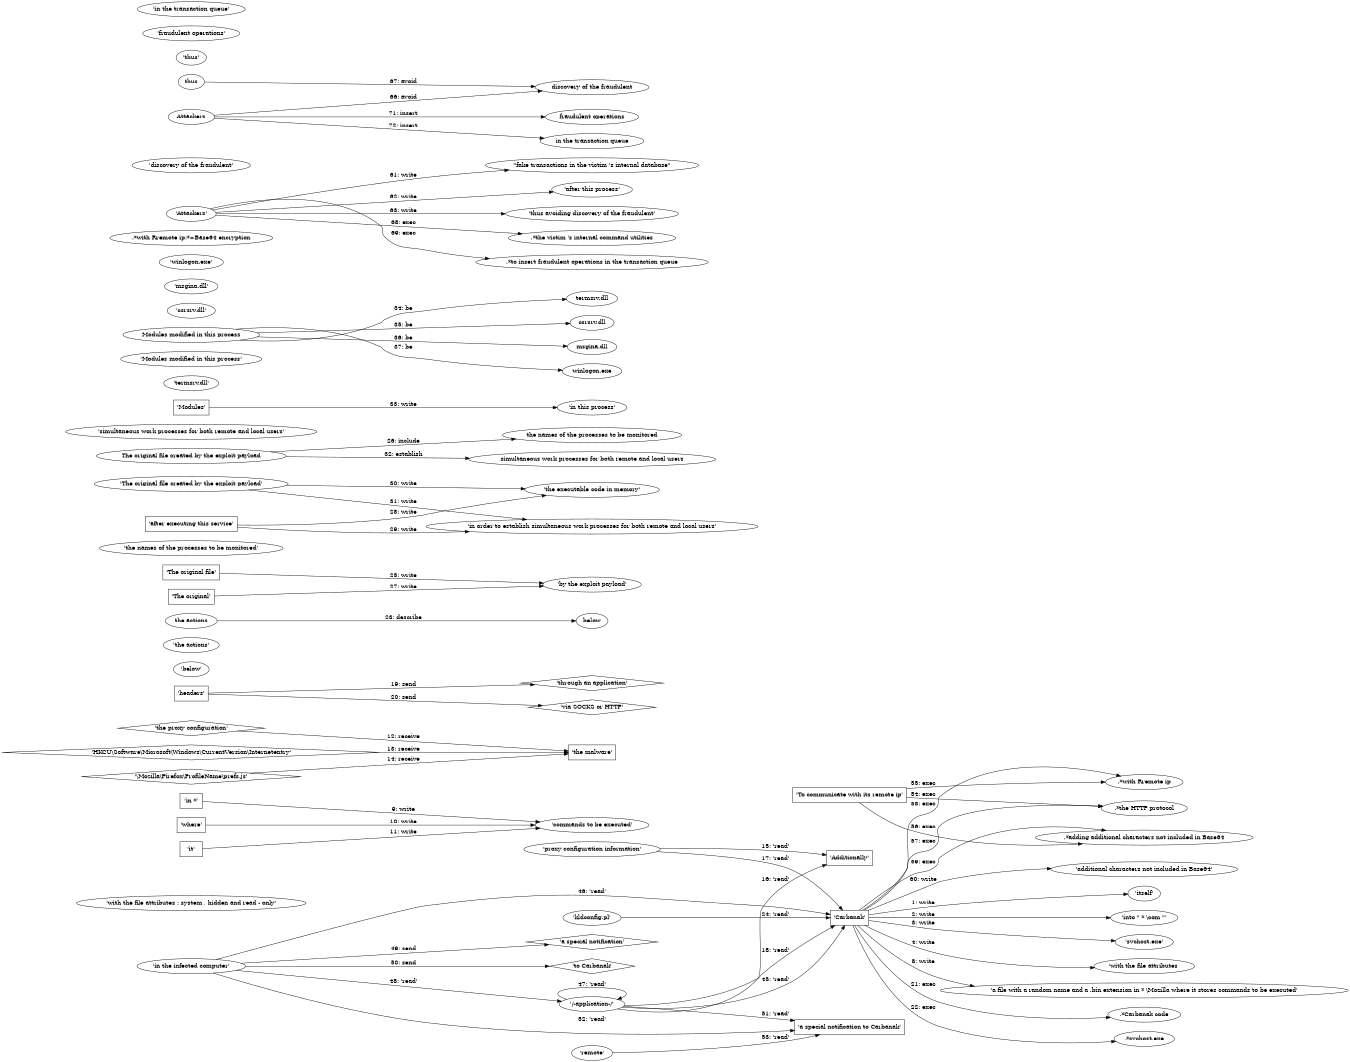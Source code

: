 digraph "Carbanak.dot" {
rankdir="LR"
size="9"
fixedsize="false"
splines="true"
nodesep=0.3
ranksep=0
fontsize=10
overlap="scalexy"
engine= "neato"
	"'itself'" [node_type=file shape=ellipse]
	"'Carbanak'" [node_type=Process shape=box]
	"'Carbanak'" -> "'itself'" [label="1: write"]
	"'into \" * \\com \"'" [node_type=file shape=ellipse]
	"'Carbanak'" [node_type=Process shape=box]
	"'Carbanak'" -> "'into \" * \\com \"'" [label="2: write"]
	"'svchost.exe'" [node_type=file shape=ellipse]
	"'Carbanak'" [node_type=Process shape=box]
	"'Carbanak'" -> "'svchost.exe'" [label="3: write"]
	"'with the file attributes : system , hidden and read - only'" [node_type=file shape=ellipse]
	"'Carbanak'" [node_type=Process shape=box]
	"'Carbanak'" -> "'with the file attributes ":" system , hidden and read - only'" [label="4: write"]
	"'a file with a random name and a .bin extension in * \\Mozilla where it stores commands to be executed'" [node_type=file shape=ellipse]
	"'Carbanak'" [node_type=Process shape=box]
	"'Carbanak'" -> "'a file with a random name and a .bin extension in * \\Mozilla where it stores commands to be executed'" [label="8: write"]
	"'commands to be executed'" [node_type=file shape=ellipse]
	"'in *'" [node_type=Process shape=box]
	"'in *'" -> "'commands to be executed'" [label="9: write"]
	"'commands to be executed'" [node_type=file shape=ellipse]
	"'where'" [node_type=Process shape=box]
	"'where'" -> "'commands to be executed'" [label="10: write"]
	"'commands to be executed'" [node_type=file shape=ellipse]
	"'it'" [node_type=Process shape=box]
	"'it'" -> "'commands to be executed'" [label="11: write"]
	"'the proxy configuration'" [node_type=file shape=diamond]
	"'the malware'" [node_type=Process shape=box]
	"'the proxy configuration'" -> "'the malware'" [label="12: receive"]
	"'HKCU\\Software\\Microsoft\\Windows\\CurrentVersion\\Internetentry'" [node_type=file shape=diamond]
	"'the malware'" [node_type=Process shape=box]
	"'HKCU\\Software\\Microsoft\\Windows\\CurrentVersion\\Internetentry'" -> "'the malware'" [label="13: receive"]
	"'\\Mozilla\\Firefox\\ProfileName\\prefs.js'" [node_type=file shape=diamond]
	"'the malware'" [node_type=Process shape=box]
	"'\\Mozilla\\Firefox\\ProfileName\\prefs.js'" -> "'the malware'" [label="14: receive"]
	"'proxy configuration information'" [node_type=file shape=ellipse]
	"'Additionally'" [node_type=Process shape=box]
	"'proxy configuration information'" -> "'Additionally'" [label="15: 'read'"]
	"'/-application-/'" [node_type=file shape=ellipse]
	"'Additionally'" [node_type=Process shape=box]
	"'/-application-/'" -> "'Additionally'" [label="16: 'read'"]
	"'proxy configuration information'" [node_type=file shape=ellipse]
	"'Carbanak'" [node_type=Process shape=box]
	"'proxy configuration information'" -> "'Carbanak'" [label="17: 'read'"]
	"'/-application-/'" [node_type=file shape=ellipse]
	"'Carbanak'" [node_type=Process shape=box]
	"'/-application-/'" -> "'Carbanak'" [label="18: 'read'"]
	"'through an application'" [shape=diamond]
	"'headers'" [shape=box]
	"'headers'" -> "'through an application'" [label="19: send"]
	"'via SOCKS or HTTP'" [shape=diamond]
	"'headers'" [shape=box]
	"'headers'" -> "'via SOCKS or HTTP'" [label="20: send"]
	"'Carbanak'" [node_type=Process shape=box]
	".*\Carbanak code" [node_type=File shape=ellipse]
	"'Carbanak'" -> ".*\Carbanak code" [label="21: exec"]
	"'Carbanak'" [node_type=Process shape=box]
	".*\svchost.exe" [node_type=File shape=ellipse]
	"'Carbanak'" -> ".*\svchost.exe" [label="22: exec"]
	"'below'" [node_type=file shape=ellipse]
	"'the actions'" [node_type=file shape=ellipse]
	"the actions" -> below [label="23: describe"]
	"'kldconfig.pl'" [node_type=file shape=ellipse]
	"'Carbanak'" [node_type=Process shape=box]
	"'kldconfig.pl'" -> "'Carbanak'" [label="24: 'read'"]
	"'by the exploit payload'" [node_type=file shape=ellipse]
	"'The original file'" [node_type=Process shape=box]
	"'The original file'" -> "'by the exploit payload'" [label="25: write"]
	"'the names of the processes to be monitored'" [node_type=file shape=ellipse]
	"'The original file created by the exploit payload'" [node_type=file shape=ellipse]
	"The original file created by the exploit payload" -> "the names of the processes to be monitored" [label="26: include"]
	"'by the exploit payload'" [node_type=file shape=ellipse]
	"'The original'" [node_type=Process shape=box]
	"'The original'" -> "'by the exploit payload'" [label="27: write"]
	"'the executable code in memory'" [node_type=file shape=ellipse]
	"'after executing this service'" [node_type=Process shape=box]
	"'after executing this service'" -> "'the executable code in memory'" [label="28: write"]
	"'in order to establish simultaneous work processes for both remote and local users'" [node_type=file shape=ellipse]
	"'after executing this service'" [node_type=Process shape=box]
	"'after executing this service'" -> "'in order to establish simultaneous work processes for both remote and local users'" [label="29: write"]
	"'the executable code in memory'" [node_type=file shape=ellipse]
	"'The original file created by the exploit payload'" [node_type=Process shape=box]
	"'The original file created by the exploit payload'" -> "'the executable code in memory'" [label="30: write"]
	"'in order to establish simultaneous work processes for both remote and local users'" [node_type=file shape=ellipse]
	"'The original file created by the exploit payload'" [node_type=Process shape=box]
	"'The original file created by the exploit payload'" -> "'in order to establish simultaneous work processes for both remote and local users'" [label="31: write"]
	"'simultaneous work processes for both remote and local users'" [node_type=file shape=ellipse]
	"'The original file created by the exploit payload'" [node_type=file shape=ellipse]
	"The original file created by the exploit payload" -> "simultaneous work processes for both remote and local users" [label="32: establish"]
	"'in this process'" [node_type=file shape=ellipse]
	"'Modules'" [node_type=Process shape=box]
	"'Modules'" -> "'in this process'" [label="33: write"]
	"'termsrv.dll'" [node_type=file shape=ellipse]
	"'Modules modified in this process'" [node_type=file shape=ellipse]
	"Modules modified in this process" -> "termsrv.dll" [label="34: be"]
	"'csrsrv.dll'" [node_type=file shape=ellipse]
	"'Modules modified in this process'" [node_type=file shape=ellipse]
	"Modules modified in this process" -> "csrsrv.dll" [label="35: be"]
	"'msgina.dll'" [node_type=file shape=ellipse]
	"'Modules modified in this process'" [node_type=file shape=ellipse]
	"Modules modified in this process" -> "msgina.dll" [label="36: be"]
	"'winlogon.exe'" [node_type=file shape=ellipse]
	"'Modules modified in this process'" [node_type=file shape=ellipse]
	"Modules modified in this process" -> "winlogon.exe" [label="37: be"]
	"'/-application-/'" [node_type=file shape=ellipse]
	"'Carbanak'" [node_type=Process shape=box]
	"'/-application-/'" -> "'Carbanak'" [label="45: 'read'"]
	"'in the infected computer'" [node_type=file shape=ellipse]
	"'Carbanak'" [node_type=Process shape=box]
	"'in the infected computer'" -> "'Carbanak'" [label="46: 'read'"]
	"'/-application-/'" [node_type=file shape=ellipse]
	"'/-application-/'" [node_type=Process shape=box]
	"'/-application-/'" -> "'/-application-/'" [label="47: 'read'"]
	"'in the infected computer'" [node_type=file shape=ellipse]
	"'/-application-/'" [node_type=Process shape=box]
	"'in the infected computer'" -> "'/-application-/'" [label="48: 'read'"]
	"'a special notification'" [shape=diamond]
	"'in the infected computer'" [shape=box]
	"'in the infected computer'" -> "'a special notification'" [label="49: send"]
	"'to Carbanak'" [shape=diamond]
	"'in the infected computer'" [shape=box]
	"'in the infected computer'" -> "'to Carbanak'" [label="50: send"]
	"'/-application-/'" [node_type=file shape=ellipse]
	"'a special notification to Carbanak'" [node_type=Process shape=box]
	"'/-application-/'" -> "'a special notification to Carbanak'" [label="51: 'read'"]
	"'in the infected computer'" [node_type=file shape=ellipse]
	"'a special notification to Carbanak'" [node_type=Process shape=box]
	"'in the infected computer'" -> "'a special notification to Carbanak'" [label="52: 'read'"]
	"'remote'" [node_type=file shape=ellipse]
	"'a special notification to Carbanak'" [node_type=Process shape=box]
	"'remote'" -> "'a special notification to Carbanak'" [label="53: 'read'"]
	"'To communicate with its remote ip'" [node_type=Process shape=box]
	".*\the HTTP protocol" [node_type=File shape=ellipse]
	"'To communicate with its remote ip'" -> ".*\the HTTP protocol" [label="54: exec"]
	"'To communicate with its remote ip'" [node_type=Process shape=box]
	".*\with Rremote ip:*+Base64 encryption" [node_type=File shape=ellipse]
	"'To communicate with its remote ip'" -> ".*\with Rremote ip":"*+Base64 encryption" [label="55: exec"]
	"'To communicate with its remote ip'" [node_type=Process shape=box]
	".*\adding additional characters not included in Base64" [node_type=File shape=ellipse]
	"'To communicate with its remote ip'" -> ".*\adding additional characters not included in Base64" [label="56: exec"]
	"'Carbanak'" [node_type=Process shape=box]
	".*\the HTTP protocol" [node_type=File shape=ellipse]
	"'Carbanak'" -> ".*\the HTTP protocol" [label="57: exec"]
	"'Carbanak'" [node_type=Process shape=box]
	".*\with Rremote ip:*+Base64 encryption" [node_type=File shape=ellipse]
	"'Carbanak'" -> ".*\with Rremote ip":"*+Base64 encryption" [label="58: exec"]
	"'Carbanak'" [node_type=Process shape=box]
	".*\adding additional characters not included in Base64" [node_type=File shape=ellipse]
	"'Carbanak'" -> ".*\adding additional characters not included in Base64" [label="59: exec"]
	"'additional characters not included in Base64'" [node_type=file shape=ellipse]
	"'Carbanak'" [node_type=Process shape=box]
	"'Carbanak'" -> "'additional characters not included in Base64'" [label="60: write"]
	"\"fake transactions in the victim 's internal database\"" [node_type=file shape=ellipse]
	"'Attackers'" [node_type=Process shape=box]
	"'Attackers'" -> "\"fake transactions in the victim 's internal database\"" [label="61: write"]
	"'after this process'" [node_type=file shape=ellipse]
	"'Attackers'" [node_type=Process shape=box]
	"'Attackers'" -> "'after this process'" [label="62: write"]
	"'thus avoiding discovery of the fraudulent'" [node_type=file shape=ellipse]
	"'Attackers'" [node_type=Process shape=box]
	"'Attackers'" -> "'thus avoiding discovery of the fraudulent'" [label="63: write"]
	"'discovery of the fraudulent'" [node_type=file shape=ellipse]
	"'Attackers'" [node_type=file shape=ellipse]
	Attackers -> "discovery of the fraudulent" [label="66: avoid"]
	"'discovery of the fraudulent'" [node_type=file shape=ellipse]
	"'thus'" [node_type=file shape=ellipse]
	thus -> "discovery of the fraudulent" [label="67: avoid"]
	"'Attackers'" [node_type=Process shape=box]
	".*\the victim 's internal command utilities" [node_type=File shape=ellipse]
	"'Attackers'" -> ".*\the victim 's internal command utilities" [label="68: exec"]
	"'Attackers'" [node_type=Process shape=box]
	".*\to insert fraudulent operations in the transaction queue" [node_type=File shape=ellipse]
	"'Attackers'" -> ".*\to insert fraudulent operations in the transaction queue" [label="69: exec"]
	"'fraudulent operations'" [node_type=file shape=ellipse]
	"'Attackers'" [node_type=file shape=ellipse]
	Attackers -> "fraudulent operations" [label="71: insert"]
	"'in the transaction queue'" [node_type=file shape=ellipse]
	"'Attackers'" [node_type=file shape=ellipse]
	Attackers -> "in the transaction queue" [label="72: insert"]
}
